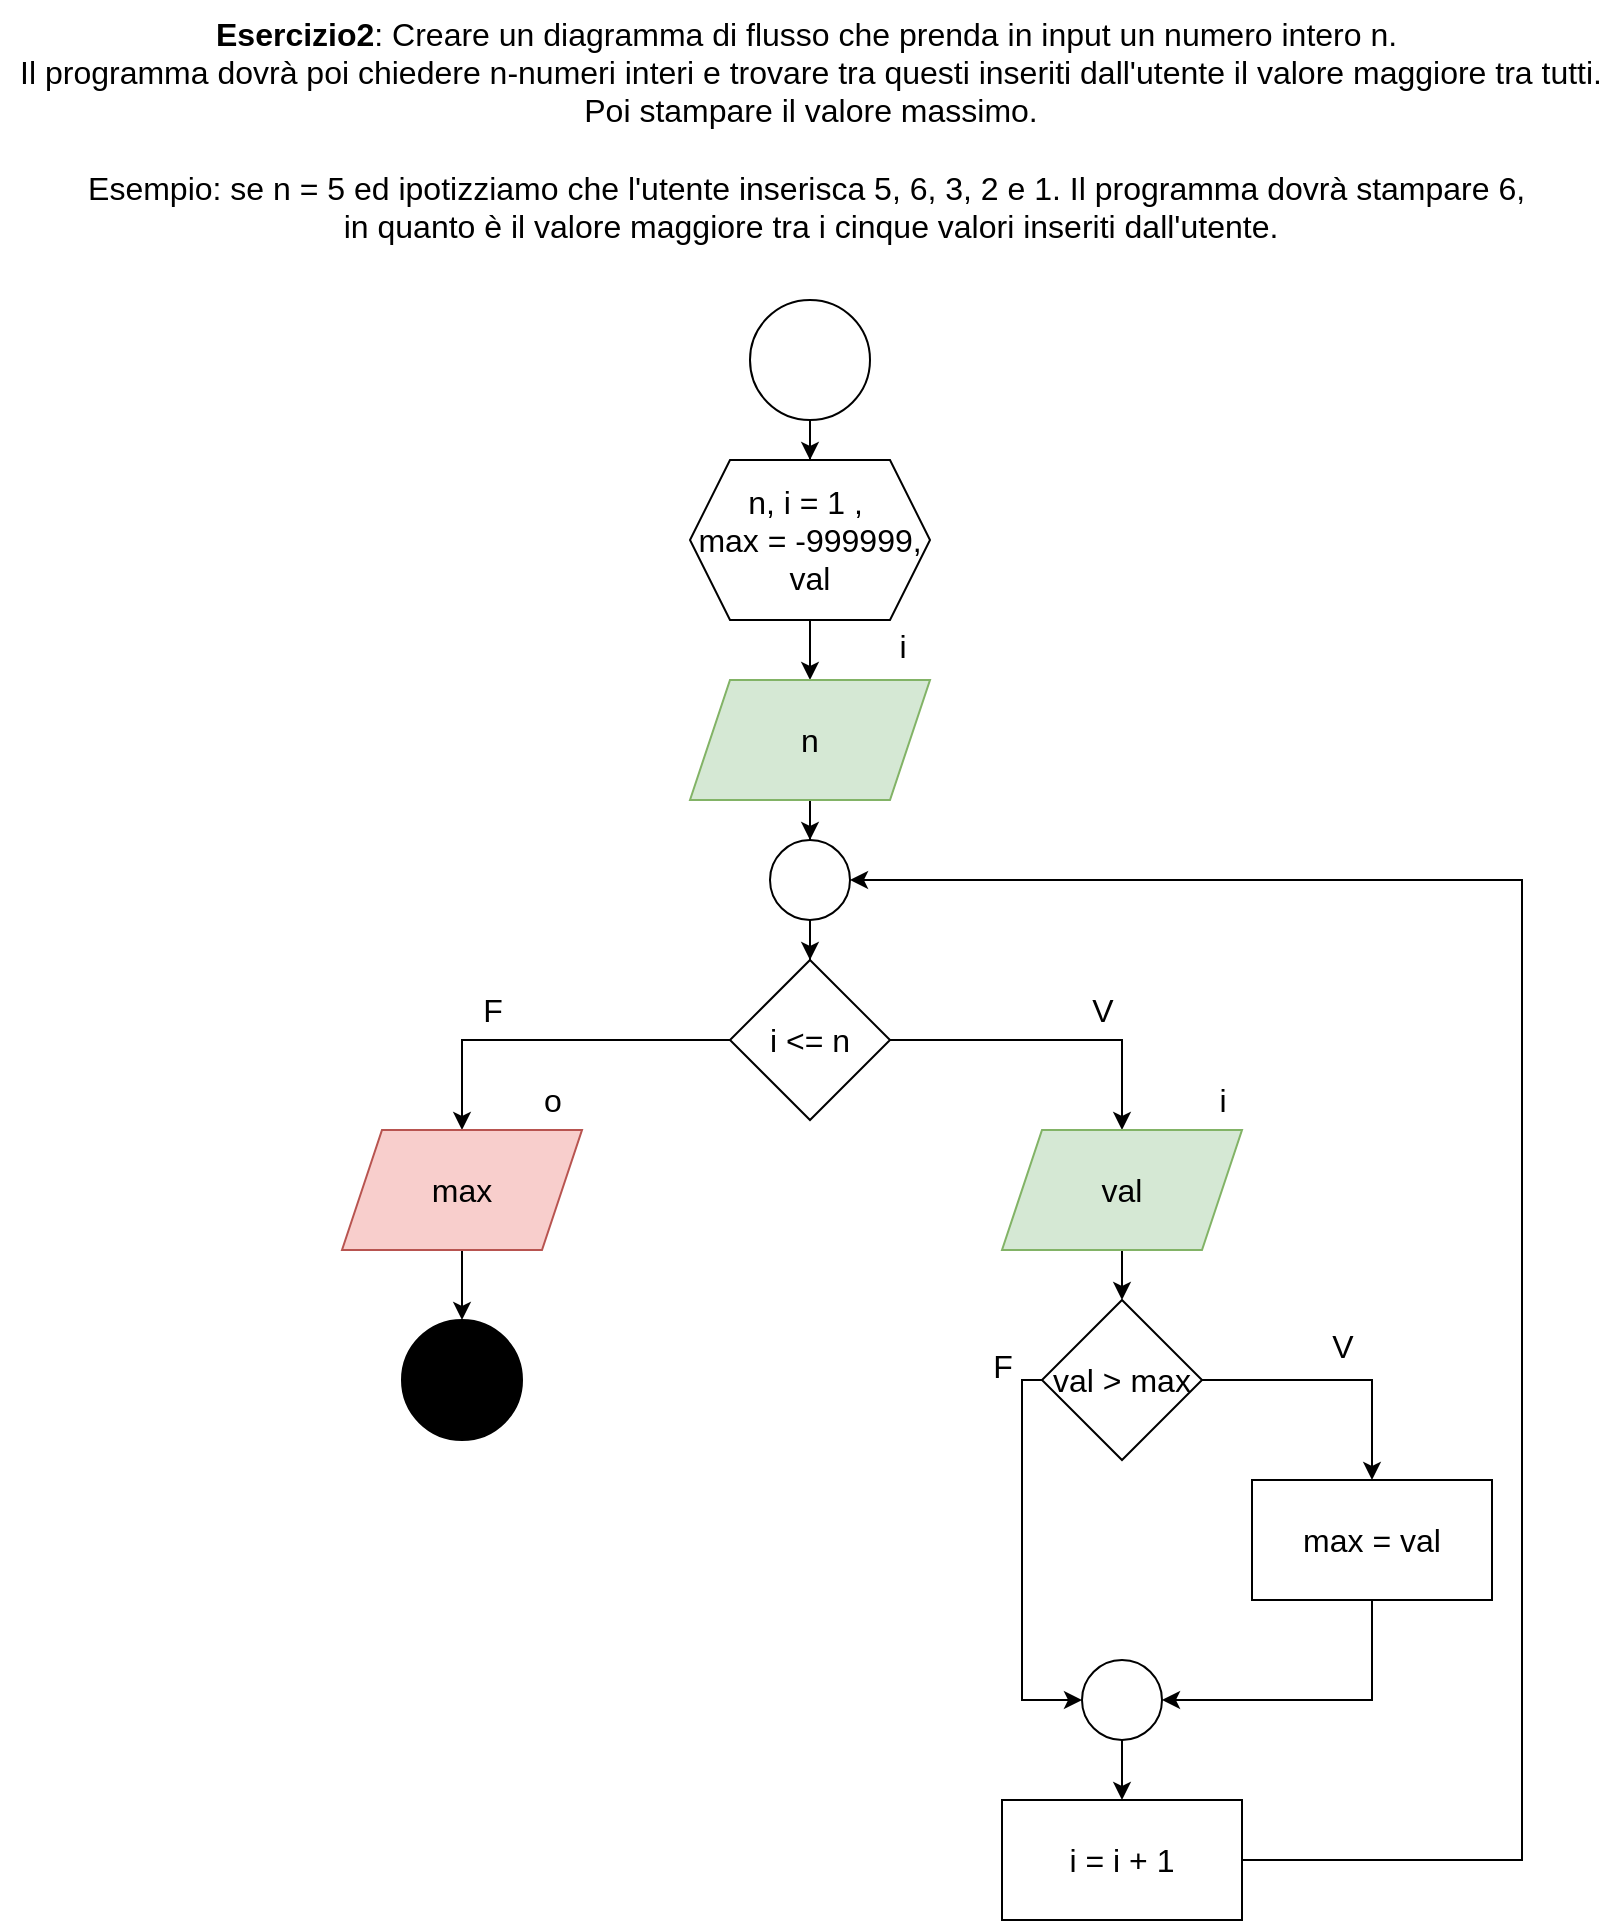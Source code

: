 <mxfile version="26.0.5">
  <diagram name="Pagina-1" id="CEtmXKXBpQeazpoTnXLW">
    <mxGraphModel grid="1" page="1" gridSize="10" guides="1" tooltips="1" connect="1" arrows="1" fold="1" pageScale="1" pageWidth="827" pageHeight="1169" math="0" shadow="0">
      <root>
        <mxCell id="0" />
        <mxCell id="1" parent="0" />
        <mxCell id="4BkYFdHEoDKxAdIRVf8H-1" value="&lt;div&gt;&lt;b&gt;Esercizio2&lt;/b&gt;: Creare un diagramma di flusso che prenda in input un numero intero n.&amp;nbsp;&lt;br&gt;&lt;/div&gt;&lt;div&gt;Il programma dovrà poi chiedere n-numeri interi e trovare tra questi inseriti dall&#39;utente il valore maggiore tra tutti.&lt;/div&gt;&lt;div&gt;Poi stampare il valore massimo.&lt;/div&gt;&lt;div&gt;&lt;br&gt;&lt;/div&gt;&lt;div&gt;Esempio: se n = 5 ed ipotizziamo che l&#39;utente inserisca 5, 6, 3, 2 e 1. Il programma dovrà stampare 6,&amp;nbsp;&lt;/div&gt;&lt;div&gt;in quanto è il valore maggiore tra i cinque valori inseriti dall&#39;utente.&lt;/div&gt;" style="text;html=1;align=center;verticalAlign=middle;resizable=0;points=[];autosize=1;strokeColor=none;fillColor=none;fontSize=16;" vertex="1" parent="1">
          <mxGeometry x="9" y="50" width="810" height="130" as="geometry" />
        </mxCell>
        <mxCell id="8M3Xxmwree126UycbUxq-3" value="" style="edgeStyle=orthogonalEdgeStyle;rounded=0;orthogonalLoop=1;jettySize=auto;html=1;fontSize=16;" edge="1" parent="1" source="8M3Xxmwree126UycbUxq-1" target="8M3Xxmwree126UycbUxq-2">
          <mxGeometry relative="1" as="geometry" />
        </mxCell>
        <mxCell id="8M3Xxmwree126UycbUxq-1" value="" style="ellipse;whiteSpace=wrap;html=1;aspect=fixed;fontSize=16;" vertex="1" parent="1">
          <mxGeometry x="384" y="200" width="60" height="60" as="geometry" />
        </mxCell>
        <mxCell id="8M3Xxmwree126UycbUxq-5" value="" style="edgeStyle=orthogonalEdgeStyle;rounded=0;orthogonalLoop=1;jettySize=auto;html=1;fontSize=16;" edge="1" parent="1" source="8M3Xxmwree126UycbUxq-2" target="8M3Xxmwree126UycbUxq-4">
          <mxGeometry relative="1" as="geometry" />
        </mxCell>
        <mxCell id="8M3Xxmwree126UycbUxq-2" value="n, i = 1 ,&amp;nbsp;&lt;div&gt;max = -999999, val&lt;/div&gt;" style="shape=hexagon;perimeter=hexagonPerimeter2;whiteSpace=wrap;html=1;fixedSize=1;fontSize=16;" vertex="1" parent="1">
          <mxGeometry x="354" y="280" width="120" height="80" as="geometry" />
        </mxCell>
        <mxCell id="8M3Xxmwree126UycbUxq-24" value="" style="edgeStyle=orthogonalEdgeStyle;rounded=0;orthogonalLoop=1;jettySize=auto;html=1;fontSize=16;" edge="1" parent="1" source="8M3Xxmwree126UycbUxq-4" target="8M3Xxmwree126UycbUxq-22">
          <mxGeometry relative="1" as="geometry" />
        </mxCell>
        <mxCell id="8M3Xxmwree126UycbUxq-4" value="n" style="shape=parallelogram;perimeter=parallelogramPerimeter;whiteSpace=wrap;html=1;fixedSize=1;fillColor=#d5e8d4;strokeColor=#82b366;fontSize=16;" vertex="1" parent="1">
          <mxGeometry x="354" y="390" width="120" height="60" as="geometry" />
        </mxCell>
        <mxCell id="8M3Xxmwree126UycbUxq-10" value="" style="edgeStyle=orthogonalEdgeStyle;rounded=0;orthogonalLoop=1;jettySize=auto;html=1;fontSize=16;" edge="1" parent="1" source="8M3Xxmwree126UycbUxq-6" target="8M3Xxmwree126UycbUxq-9">
          <mxGeometry relative="1" as="geometry" />
        </mxCell>
        <mxCell id="8M3Xxmwree126UycbUxq-28" value="" style="edgeStyle=orthogonalEdgeStyle;rounded=0;orthogonalLoop=1;jettySize=auto;html=1;fontSize=16;" edge="1" parent="1" source="8M3Xxmwree126UycbUxq-6" target="8M3Xxmwree126UycbUxq-27">
          <mxGeometry relative="1" as="geometry" />
        </mxCell>
        <mxCell id="8M3Xxmwree126UycbUxq-6" value="i &amp;lt;= n" style="rhombus;whiteSpace=wrap;html=1;fontSize=16;" vertex="1" parent="1">
          <mxGeometry x="374" y="530" width="80" height="80" as="geometry" />
        </mxCell>
        <mxCell id="8M3Xxmwree126UycbUxq-8" value="i" style="text;html=1;align=center;verticalAlign=middle;resizable=0;points=[];autosize=1;strokeColor=none;fillColor=none;fontSize=16;" vertex="1" parent="1">
          <mxGeometry x="445" y="358" width="30" height="30" as="geometry" />
        </mxCell>
        <mxCell id="8M3Xxmwree126UycbUxq-14" value="" style="edgeStyle=orthogonalEdgeStyle;rounded=0;orthogonalLoop=1;jettySize=auto;html=1;fontSize=16;" edge="1" parent="1" source="8M3Xxmwree126UycbUxq-9" target="8M3Xxmwree126UycbUxq-13">
          <mxGeometry relative="1" as="geometry" />
        </mxCell>
        <mxCell id="8M3Xxmwree126UycbUxq-9" value="val" style="shape=parallelogram;perimeter=parallelogramPerimeter;whiteSpace=wrap;html=1;fixedSize=1;fillColor=#d5e8d4;strokeColor=#82b366;fontSize=16;" vertex="1" parent="1">
          <mxGeometry x="510" y="615" width="120" height="60" as="geometry" />
        </mxCell>
        <mxCell id="8M3Xxmwree126UycbUxq-11" value="i" style="text;html=1;align=center;verticalAlign=middle;resizable=0;points=[];autosize=1;strokeColor=none;fillColor=none;fontSize=16;" vertex="1" parent="1">
          <mxGeometry x="605" y="585" width="30" height="30" as="geometry" />
        </mxCell>
        <mxCell id="8M3Xxmwree126UycbUxq-17" value="" style="edgeStyle=orthogonalEdgeStyle;rounded=0;orthogonalLoop=1;jettySize=auto;html=1;fontSize=16;" edge="1" parent="1" source="8M3Xxmwree126UycbUxq-13" target="8M3Xxmwree126UycbUxq-16">
          <mxGeometry relative="1" as="geometry" />
        </mxCell>
        <mxCell id="8M3Xxmwree126UycbUxq-20" style="edgeStyle=orthogonalEdgeStyle;rounded=0;orthogonalLoop=1;jettySize=auto;html=1;entryX=0;entryY=0.5;entryDx=0;entryDy=0;fontSize=16;" edge="1" parent="1" source="8M3Xxmwree126UycbUxq-13" target="8M3Xxmwree126UycbUxq-18">
          <mxGeometry relative="1" as="geometry">
            <Array as="points">
              <mxPoint x="520" y="740" />
              <mxPoint x="520" y="900" />
            </Array>
          </mxGeometry>
        </mxCell>
        <mxCell id="8M3Xxmwree126UycbUxq-13" value="val &amp;gt; max" style="rhombus;whiteSpace=wrap;html=1;fontSize=16;" vertex="1" parent="1">
          <mxGeometry x="530" y="700" width="80" height="80" as="geometry" />
        </mxCell>
        <mxCell id="8M3Xxmwree126UycbUxq-15" value="V" style="text;html=1;align=center;verticalAlign=middle;resizable=0;points=[];autosize=1;strokeColor=none;fillColor=none;fontSize=16;" vertex="1" parent="1">
          <mxGeometry x="545" y="540" width="30" height="30" as="geometry" />
        </mxCell>
        <mxCell id="8M3Xxmwree126UycbUxq-19" value="" style="edgeStyle=orthogonalEdgeStyle;rounded=0;orthogonalLoop=1;jettySize=auto;html=1;fontSize=16;" edge="1" parent="1" source="8M3Xxmwree126UycbUxq-16" target="8M3Xxmwree126UycbUxq-18">
          <mxGeometry relative="1" as="geometry">
            <Array as="points">
              <mxPoint x="695" y="900" />
            </Array>
          </mxGeometry>
        </mxCell>
        <mxCell id="8M3Xxmwree126UycbUxq-16" value="max = val" style="whiteSpace=wrap;html=1;fontSize=16;" vertex="1" parent="1">
          <mxGeometry x="635" y="790" width="120" height="60" as="geometry" />
        </mxCell>
        <mxCell id="8M3Xxmwree126UycbUxq-30" value="" style="edgeStyle=orthogonalEdgeStyle;rounded=0;orthogonalLoop=1;jettySize=auto;html=1;fontSize=16;" edge="1" parent="1" source="8M3Xxmwree126UycbUxq-18" target="8M3Xxmwree126UycbUxq-29">
          <mxGeometry relative="1" as="geometry" />
        </mxCell>
        <mxCell id="8M3Xxmwree126UycbUxq-18" value="" style="ellipse;whiteSpace=wrap;html=1;fontSize=16;" vertex="1" parent="1">
          <mxGeometry x="550" y="880" width="40" height="40" as="geometry" />
        </mxCell>
        <mxCell id="8M3Xxmwree126UycbUxq-25" value="" style="edgeStyle=orthogonalEdgeStyle;rounded=0;orthogonalLoop=1;jettySize=auto;html=1;fontSize=16;" edge="1" parent="1" source="8M3Xxmwree126UycbUxq-22" target="8M3Xxmwree126UycbUxq-6">
          <mxGeometry relative="1" as="geometry" />
        </mxCell>
        <mxCell id="8M3Xxmwree126UycbUxq-22" value="" style="ellipse;whiteSpace=wrap;html=1;fontSize=16;" vertex="1" parent="1">
          <mxGeometry x="394" y="470" width="40" height="40" as="geometry" />
        </mxCell>
        <mxCell id="8M3Xxmwree126UycbUxq-37" value="" style="edgeStyle=orthogonalEdgeStyle;rounded=0;orthogonalLoop=1;jettySize=auto;html=1;fontSize=16;" edge="1" parent="1" source="8M3Xxmwree126UycbUxq-27" target="8M3Xxmwree126UycbUxq-36">
          <mxGeometry relative="1" as="geometry" />
        </mxCell>
        <mxCell id="8M3Xxmwree126UycbUxq-27" value="max" style="shape=parallelogram;perimeter=parallelogramPerimeter;whiteSpace=wrap;html=1;fixedSize=1;fillColor=#f8cecc;strokeColor=#b85450;fontSize=16;" vertex="1" parent="1">
          <mxGeometry x="180" y="615" width="120" height="60" as="geometry" />
        </mxCell>
        <mxCell id="8M3Xxmwree126UycbUxq-31" style="edgeStyle=orthogonalEdgeStyle;rounded=0;orthogonalLoop=1;jettySize=auto;html=1;entryX=1;entryY=0.5;entryDx=0;entryDy=0;fontSize=16;" edge="1" parent="1" source="8M3Xxmwree126UycbUxq-29" target="8M3Xxmwree126UycbUxq-22">
          <mxGeometry relative="1" as="geometry">
            <Array as="points">
              <mxPoint x="770" y="980" />
              <mxPoint x="770" y="490" />
            </Array>
          </mxGeometry>
        </mxCell>
        <mxCell id="8M3Xxmwree126UycbUxq-29" value="i = i + 1" style="whiteSpace=wrap;html=1;fontSize=16;" vertex="1" parent="1">
          <mxGeometry x="510" y="950" width="120" height="60" as="geometry" />
        </mxCell>
        <mxCell id="8M3Xxmwree126UycbUxq-32" value="o" style="text;html=1;align=center;verticalAlign=middle;resizable=0;points=[];autosize=1;strokeColor=none;fillColor=none;fontSize=16;" vertex="1" parent="1">
          <mxGeometry x="270" y="585" width="30" height="30" as="geometry" />
        </mxCell>
        <mxCell id="8M3Xxmwree126UycbUxq-33" value="F" style="text;html=1;align=center;verticalAlign=middle;resizable=0;points=[];autosize=1;strokeColor=none;fillColor=none;fontSize=16;" vertex="1" parent="1">
          <mxGeometry x="240" y="540" width="30" height="30" as="geometry" />
        </mxCell>
        <mxCell id="8M3Xxmwree126UycbUxq-36" value="" style="ellipse;whiteSpace=wrap;html=1;aspect=fixed;fillColor=#000000;fontSize=16;" vertex="1" parent="1">
          <mxGeometry x="210" y="710" width="60" height="60" as="geometry" />
        </mxCell>
        <mxCell id="8M3Xxmwree126UycbUxq-38" value="V" style="text;html=1;align=center;verticalAlign=middle;resizable=0;points=[];autosize=1;strokeColor=none;fillColor=none;fontSize=16;" vertex="1" parent="1">
          <mxGeometry x="665" y="708" width="30" height="30" as="geometry" />
        </mxCell>
        <mxCell id="8M3Xxmwree126UycbUxq-39" value="F" style="text;html=1;align=center;verticalAlign=middle;resizable=0;points=[];autosize=1;strokeColor=none;fillColor=none;fontSize=16;" vertex="1" parent="1">
          <mxGeometry x="495" y="718" width="30" height="30" as="geometry" />
        </mxCell>
      </root>
    </mxGraphModel>
  </diagram>
</mxfile>
